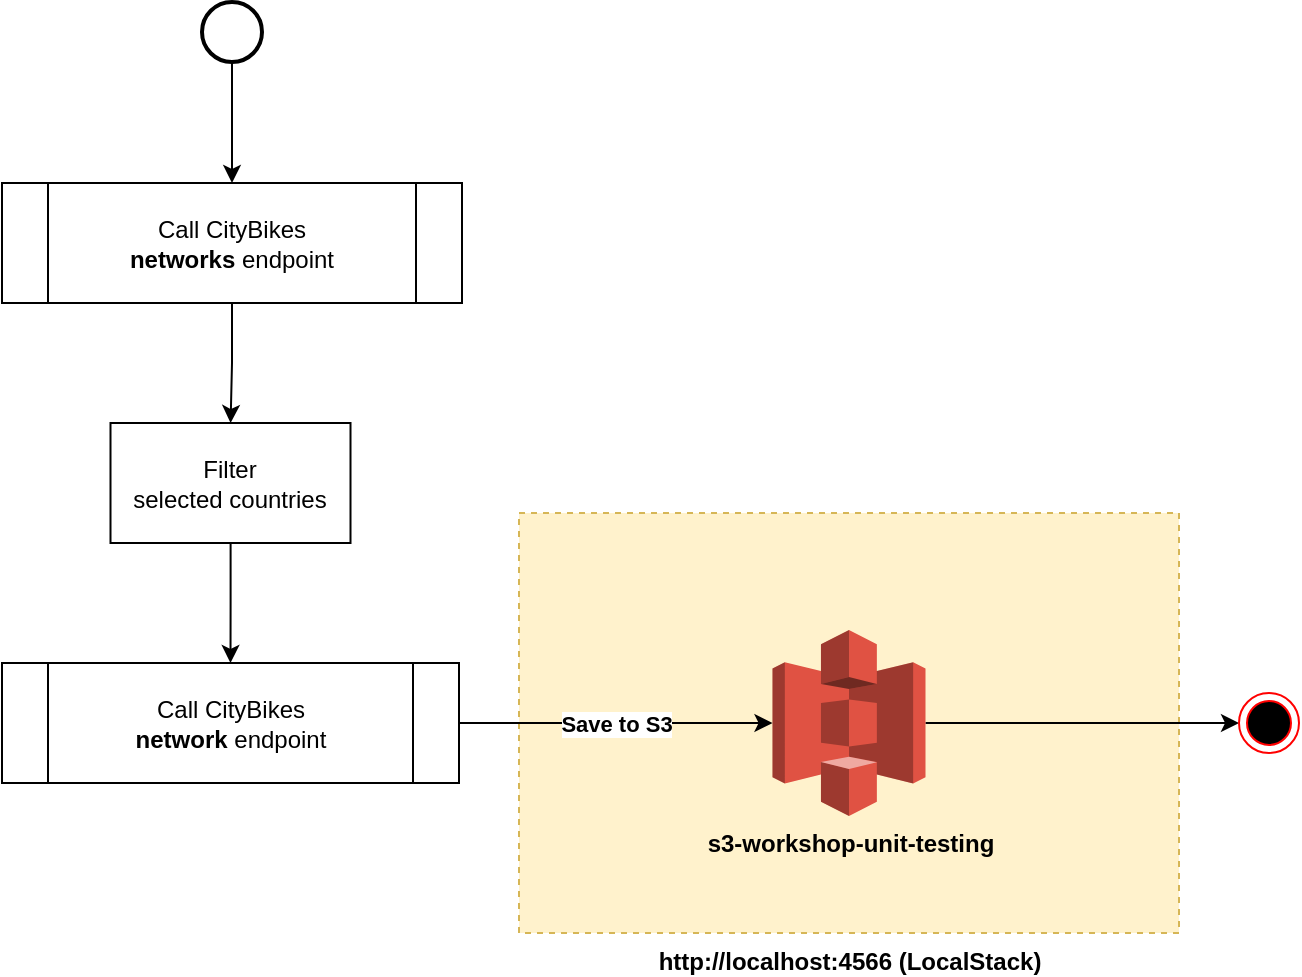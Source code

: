 <mxfile version="20.5.1" type="device"><diagram id="i8thkFAp5XNkS61MZqRH" name="Page-1"><mxGraphModel dx="1185" dy="667" grid="1" gridSize="10" guides="1" tooltips="1" connect="1" arrows="1" fold="1" page="1" pageScale="1" pageWidth="827" pageHeight="1169" math="0" shadow="0"><root><mxCell id="0"/><mxCell id="1" parent="0"/><mxCell id="L4sIkxZdidAbibuJAxI_-1" value="&lt;b&gt;http://localhost:4566 (LocalStack)&lt;/b&gt;" style="rounded=0;whiteSpace=wrap;html=1;dashed=1;fillColor=#FFF2CC;strokeColor=#d6b656;labelPosition=center;verticalLabelPosition=bottom;align=center;verticalAlign=top;" parent="1" vertex="1"><mxGeometry x="278.5" y="265.5" width="330" height="210" as="geometry"/></mxCell><mxCell id="L4sIkxZdidAbibuJAxI_-22" style="edgeStyle=orthogonalEdgeStyle;rounded=0;orthogonalLoop=1;jettySize=auto;html=1;entryX=0;entryY=0.5;entryDx=0;entryDy=0;" parent="1" source="L4sIkxZdidAbibuJAxI_-4" target="L4sIkxZdidAbibuJAxI_-20" edge="1"><mxGeometry relative="1" as="geometry"/></mxCell><mxCell id="L4sIkxZdidAbibuJAxI_-4" value="&lt;b&gt;s3-workshop-unit-testing&lt;/b&gt;" style="outlineConnect=0;dashed=0;verticalLabelPosition=bottom;verticalAlign=top;align=center;html=1;shape=mxgraph.aws3.s3;fillColor=#E05243;gradientColor=none;labelBackgroundColor=none;" parent="1" vertex="1"><mxGeometry x="405.25" y="324" width="76.5" height="93" as="geometry"/></mxCell><mxCell id="L4sIkxZdidAbibuJAxI_-11" style="edgeStyle=orthogonalEdgeStyle;rounded=0;orthogonalLoop=1;jettySize=auto;html=1;entryX=0.5;entryY=0;entryDx=0;entryDy=0;exitX=0.5;exitY=1;exitDx=0;exitDy=0;exitPerimeter=0;" parent="1" source="L4sIkxZdidAbibuJAxI_-8" target="L4sIkxZdidAbibuJAxI_-10" edge="1"><mxGeometry relative="1" as="geometry"><mxPoint x="135" y="25" as="sourcePoint"/></mxGeometry></mxCell><mxCell id="L4sIkxZdidAbibuJAxI_-8" value="" style="strokeWidth=2;html=1;shape=mxgraph.flowchart.start_2;whiteSpace=wrap;labelBackgroundColor=none;aspect=fixed;" parent="1" vertex="1"><mxGeometry x="120" y="10" width="30" height="30" as="geometry"/></mxCell><mxCell id="L4sIkxZdidAbibuJAxI_-14" value="" style="edgeStyle=orthogonalEdgeStyle;rounded=0;orthogonalLoop=1;jettySize=auto;html=1;" parent="1" source="L4sIkxZdidAbibuJAxI_-10" target="L4sIkxZdidAbibuJAxI_-13" edge="1"><mxGeometry relative="1" as="geometry"/></mxCell><mxCell id="L4sIkxZdidAbibuJAxI_-10" value="Call CityBikes &lt;br&gt;&lt;b&gt;networks&lt;/b&gt; endpoint" style="shape=process;whiteSpace=wrap;html=1;backgroundOutline=1;labelBackgroundColor=none;" parent="1" vertex="1"><mxGeometry x="20" y="100.5" width="230" height="60" as="geometry"/></mxCell><mxCell id="L4sIkxZdidAbibuJAxI_-16" style="edgeStyle=orthogonalEdgeStyle;rounded=0;orthogonalLoop=1;jettySize=auto;html=1;entryX=0;entryY=0.5;entryDx=0;entryDy=0;entryPerimeter=0;" parent="1" source="L4sIkxZdidAbibuJAxI_-12" target="L4sIkxZdidAbibuJAxI_-4" edge="1"><mxGeometry relative="1" as="geometry"/></mxCell><mxCell id="L4sIkxZdidAbibuJAxI_-17" value="&lt;b&gt;Save to S3&lt;/b&gt;" style="edgeLabel;html=1;align=center;verticalAlign=middle;resizable=0;points=[];" parent="L4sIkxZdidAbibuJAxI_-16" vertex="1" connectable="0"><mxGeometry relative="1" as="geometry"><mxPoint as="offset"/></mxGeometry></mxCell><mxCell id="L4sIkxZdidAbibuJAxI_-12" value="Call CityBikes&lt;br&gt;&lt;b&gt;network&lt;/b&gt; endpoint" style="shape=process;whiteSpace=wrap;html=1;backgroundOutline=1;labelBackgroundColor=none;" parent="1" vertex="1"><mxGeometry x="20" y="340.5" width="228.5" height="60" as="geometry"/></mxCell><mxCell id="L4sIkxZdidAbibuJAxI_-15" style="edgeStyle=orthogonalEdgeStyle;rounded=0;orthogonalLoop=1;jettySize=auto;html=1;entryX=0.5;entryY=0;entryDx=0;entryDy=0;" parent="1" source="L4sIkxZdidAbibuJAxI_-13" target="L4sIkxZdidAbibuJAxI_-12" edge="1"><mxGeometry relative="1" as="geometry"/></mxCell><mxCell id="L4sIkxZdidAbibuJAxI_-13" value="Filter &lt;br&gt;selected countries" style="whiteSpace=wrap;html=1;labelBackgroundColor=none;" parent="1" vertex="1"><mxGeometry x="74.25" y="220.5" width="120" height="60" as="geometry"/></mxCell><mxCell id="L4sIkxZdidAbibuJAxI_-20" value="" style="ellipse;html=1;shape=endState;fillColor=#000000;strokeColor=#ff0000;labelBackgroundColor=none;" parent="1" vertex="1"><mxGeometry x="638.5" y="355.5" width="30" height="30" as="geometry"/></mxCell></root></mxGraphModel></diagram></mxfile>